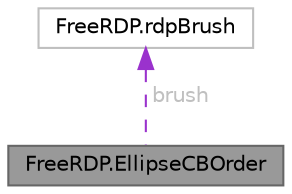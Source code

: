 digraph "FreeRDP.EllipseCBOrder"
{
 // LATEX_PDF_SIZE
  bgcolor="transparent";
  edge [fontname=Helvetica,fontsize=10,labelfontname=Helvetica,labelfontsize=10];
  node [fontname=Helvetica,fontsize=10,shape=box,height=0.2,width=0.4];
  Node1 [id="Node000001",label="FreeRDP.EllipseCBOrder",height=0.2,width=0.4,color="gray40", fillcolor="grey60", style="filled", fontcolor="black",tooltip=" "];
  Node2 -> Node1 [id="edge2_Node000001_Node000002",dir="back",color="darkorchid3",style="dashed",tooltip=" ",label=" brush",fontcolor="grey" ];
  Node2 [id="Node000002",label="FreeRDP.rdpBrush",height=0.2,width=0.4,color="grey75", fillcolor="white", style="filled",URL="$struct_free_r_d_p_1_1rdp_brush.html",tooltip=" "];
}
